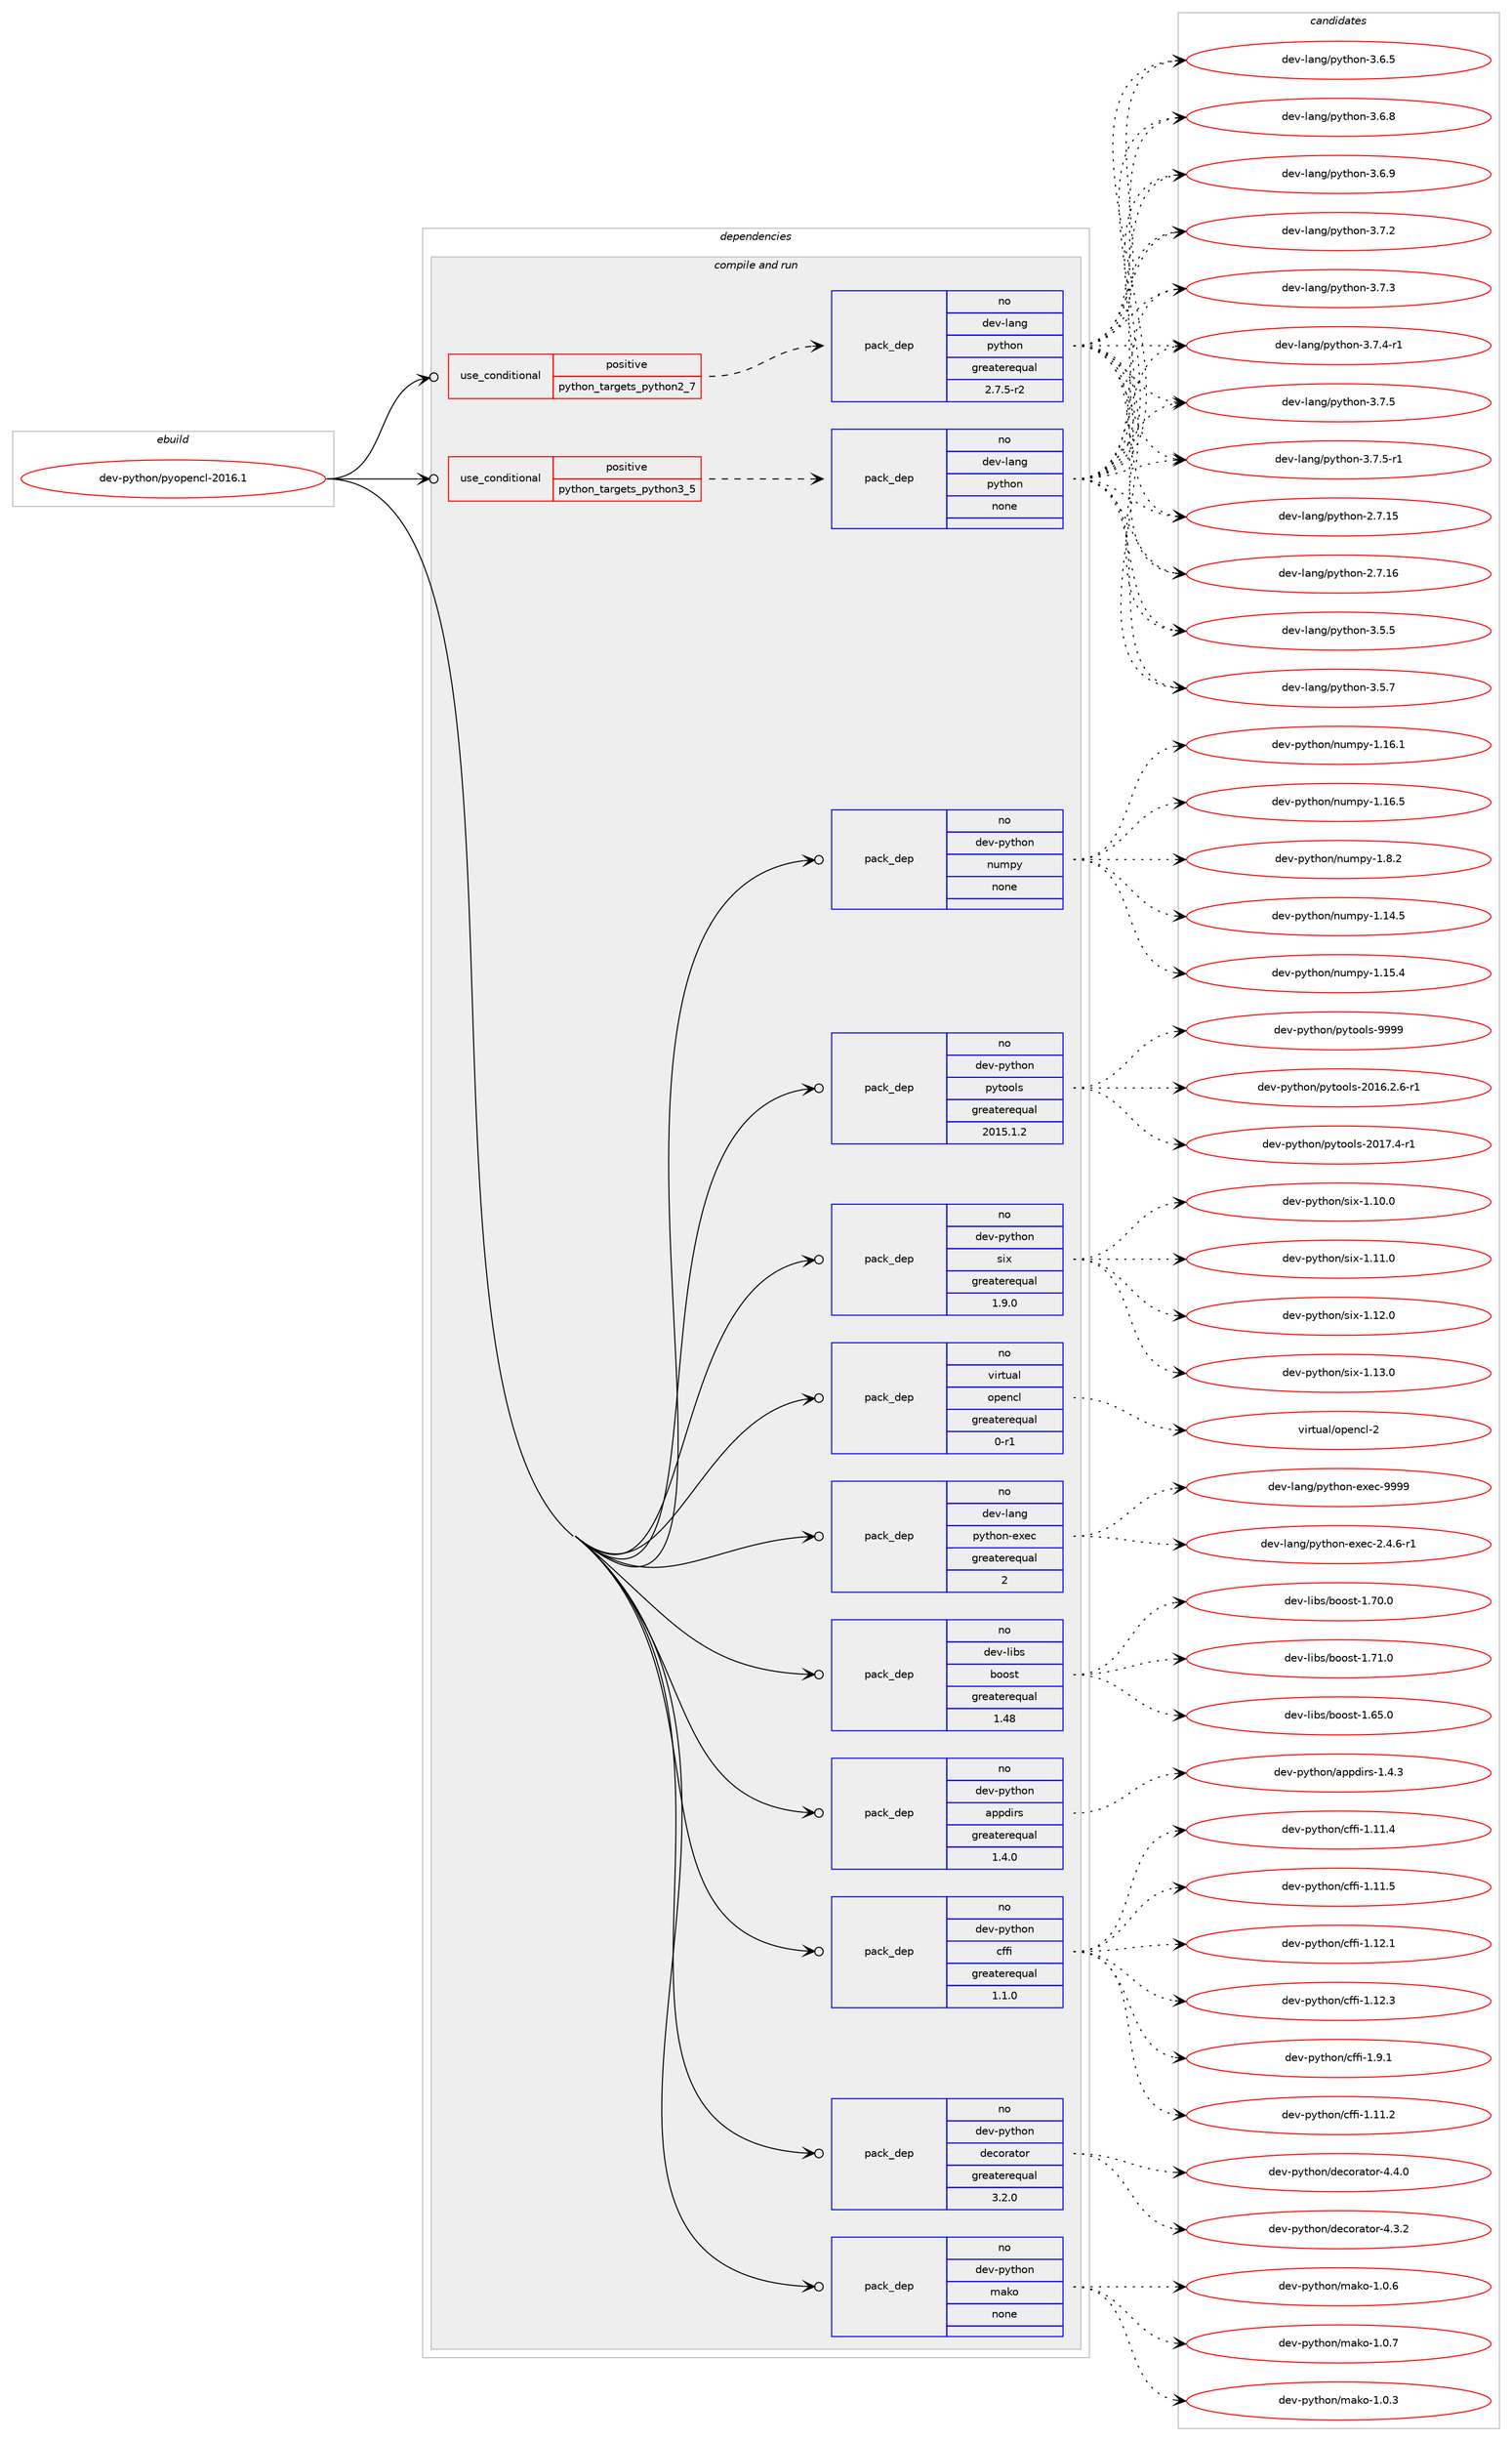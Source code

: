 digraph prolog {

# *************
# Graph options
# *************

newrank=true;
concentrate=true;
compound=true;
graph [rankdir=LR,fontname=Helvetica,fontsize=10,ranksep=1.5];#, ranksep=2.5, nodesep=0.2];
edge  [arrowhead=vee];
node  [fontname=Helvetica,fontsize=10];

# **********
# The ebuild
# **********

subgraph cluster_leftcol {
color=gray;
rank=same;
label=<<i>ebuild</i>>;
id [label="dev-python/pyopencl-2016.1", color=red, width=4, href="../dev-python/pyopencl-2016.1.svg"];
}

# ****************
# The dependencies
# ****************

subgraph cluster_midcol {
color=gray;
label=<<i>dependencies</i>>;
subgraph cluster_compile {
fillcolor="#eeeeee";
style=filled;
label=<<i>compile</i>>;
}
subgraph cluster_compileandrun {
fillcolor="#eeeeee";
style=filled;
label=<<i>compile and run</i>>;
subgraph cond146377 {
dependency627334 [label=<<TABLE BORDER="0" CELLBORDER="1" CELLSPACING="0" CELLPADDING="4"><TR><TD ROWSPAN="3" CELLPADDING="10">use_conditional</TD></TR><TR><TD>positive</TD></TR><TR><TD>python_targets_python2_7</TD></TR></TABLE>>, shape=none, color=red];
subgraph pack469108 {
dependency627335 [label=<<TABLE BORDER="0" CELLBORDER="1" CELLSPACING="0" CELLPADDING="4" WIDTH="220"><TR><TD ROWSPAN="6" CELLPADDING="30">pack_dep</TD></TR><TR><TD WIDTH="110">no</TD></TR><TR><TD>dev-lang</TD></TR><TR><TD>python</TD></TR><TR><TD>greaterequal</TD></TR><TR><TD>2.7.5-r2</TD></TR></TABLE>>, shape=none, color=blue];
}
dependency627334:e -> dependency627335:w [weight=20,style="dashed",arrowhead="vee"];
}
id:e -> dependency627334:w [weight=20,style="solid",arrowhead="odotvee"];
subgraph cond146378 {
dependency627336 [label=<<TABLE BORDER="0" CELLBORDER="1" CELLSPACING="0" CELLPADDING="4"><TR><TD ROWSPAN="3" CELLPADDING="10">use_conditional</TD></TR><TR><TD>positive</TD></TR><TR><TD>python_targets_python3_5</TD></TR></TABLE>>, shape=none, color=red];
subgraph pack469109 {
dependency627337 [label=<<TABLE BORDER="0" CELLBORDER="1" CELLSPACING="0" CELLPADDING="4" WIDTH="220"><TR><TD ROWSPAN="6" CELLPADDING="30">pack_dep</TD></TR><TR><TD WIDTH="110">no</TD></TR><TR><TD>dev-lang</TD></TR><TR><TD>python</TD></TR><TR><TD>none</TD></TR><TR><TD></TD></TR></TABLE>>, shape=none, color=blue];
}
dependency627336:e -> dependency627337:w [weight=20,style="dashed",arrowhead="vee"];
}
id:e -> dependency627336:w [weight=20,style="solid",arrowhead="odotvee"];
subgraph pack469110 {
dependency627338 [label=<<TABLE BORDER="0" CELLBORDER="1" CELLSPACING="0" CELLPADDING="4" WIDTH="220"><TR><TD ROWSPAN="6" CELLPADDING="30">pack_dep</TD></TR><TR><TD WIDTH="110">no</TD></TR><TR><TD>dev-lang</TD></TR><TR><TD>python-exec</TD></TR><TR><TD>greaterequal</TD></TR><TR><TD>2</TD></TR></TABLE>>, shape=none, color=blue];
}
id:e -> dependency627338:w [weight=20,style="solid",arrowhead="odotvee"];
subgraph pack469111 {
dependency627339 [label=<<TABLE BORDER="0" CELLBORDER="1" CELLSPACING="0" CELLPADDING="4" WIDTH="220"><TR><TD ROWSPAN="6" CELLPADDING="30">pack_dep</TD></TR><TR><TD WIDTH="110">no</TD></TR><TR><TD>dev-libs</TD></TR><TR><TD>boost</TD></TR><TR><TD>greaterequal</TD></TR><TR><TD>1.48</TD></TR></TABLE>>, shape=none, color=blue];
}
id:e -> dependency627339:w [weight=20,style="solid",arrowhead="odotvee"];
subgraph pack469112 {
dependency627340 [label=<<TABLE BORDER="0" CELLBORDER="1" CELLSPACING="0" CELLPADDING="4" WIDTH="220"><TR><TD ROWSPAN="6" CELLPADDING="30">pack_dep</TD></TR><TR><TD WIDTH="110">no</TD></TR><TR><TD>dev-python</TD></TR><TR><TD>appdirs</TD></TR><TR><TD>greaterequal</TD></TR><TR><TD>1.4.0</TD></TR></TABLE>>, shape=none, color=blue];
}
id:e -> dependency627340:w [weight=20,style="solid",arrowhead="odotvee"];
subgraph pack469113 {
dependency627341 [label=<<TABLE BORDER="0" CELLBORDER="1" CELLSPACING="0" CELLPADDING="4" WIDTH="220"><TR><TD ROWSPAN="6" CELLPADDING="30">pack_dep</TD></TR><TR><TD WIDTH="110">no</TD></TR><TR><TD>dev-python</TD></TR><TR><TD>cffi</TD></TR><TR><TD>greaterequal</TD></TR><TR><TD>1.1.0</TD></TR></TABLE>>, shape=none, color=blue];
}
id:e -> dependency627341:w [weight=20,style="solid",arrowhead="odotvee"];
subgraph pack469114 {
dependency627342 [label=<<TABLE BORDER="0" CELLBORDER="1" CELLSPACING="0" CELLPADDING="4" WIDTH="220"><TR><TD ROWSPAN="6" CELLPADDING="30">pack_dep</TD></TR><TR><TD WIDTH="110">no</TD></TR><TR><TD>dev-python</TD></TR><TR><TD>decorator</TD></TR><TR><TD>greaterequal</TD></TR><TR><TD>3.2.0</TD></TR></TABLE>>, shape=none, color=blue];
}
id:e -> dependency627342:w [weight=20,style="solid",arrowhead="odotvee"];
subgraph pack469115 {
dependency627343 [label=<<TABLE BORDER="0" CELLBORDER="1" CELLSPACING="0" CELLPADDING="4" WIDTH="220"><TR><TD ROWSPAN="6" CELLPADDING="30">pack_dep</TD></TR><TR><TD WIDTH="110">no</TD></TR><TR><TD>dev-python</TD></TR><TR><TD>mako</TD></TR><TR><TD>none</TD></TR><TR><TD></TD></TR></TABLE>>, shape=none, color=blue];
}
id:e -> dependency627343:w [weight=20,style="solid",arrowhead="odotvee"];
subgraph pack469116 {
dependency627344 [label=<<TABLE BORDER="0" CELLBORDER="1" CELLSPACING="0" CELLPADDING="4" WIDTH="220"><TR><TD ROWSPAN="6" CELLPADDING="30">pack_dep</TD></TR><TR><TD WIDTH="110">no</TD></TR><TR><TD>dev-python</TD></TR><TR><TD>numpy</TD></TR><TR><TD>none</TD></TR><TR><TD></TD></TR></TABLE>>, shape=none, color=blue];
}
id:e -> dependency627344:w [weight=20,style="solid",arrowhead="odotvee"];
subgraph pack469117 {
dependency627345 [label=<<TABLE BORDER="0" CELLBORDER="1" CELLSPACING="0" CELLPADDING="4" WIDTH="220"><TR><TD ROWSPAN="6" CELLPADDING="30">pack_dep</TD></TR><TR><TD WIDTH="110">no</TD></TR><TR><TD>dev-python</TD></TR><TR><TD>pytools</TD></TR><TR><TD>greaterequal</TD></TR><TR><TD>2015.1.2</TD></TR></TABLE>>, shape=none, color=blue];
}
id:e -> dependency627345:w [weight=20,style="solid",arrowhead="odotvee"];
subgraph pack469118 {
dependency627346 [label=<<TABLE BORDER="0" CELLBORDER="1" CELLSPACING="0" CELLPADDING="4" WIDTH="220"><TR><TD ROWSPAN="6" CELLPADDING="30">pack_dep</TD></TR><TR><TD WIDTH="110">no</TD></TR><TR><TD>dev-python</TD></TR><TR><TD>six</TD></TR><TR><TD>greaterequal</TD></TR><TR><TD>1.9.0</TD></TR></TABLE>>, shape=none, color=blue];
}
id:e -> dependency627346:w [weight=20,style="solid",arrowhead="odotvee"];
subgraph pack469119 {
dependency627347 [label=<<TABLE BORDER="0" CELLBORDER="1" CELLSPACING="0" CELLPADDING="4" WIDTH="220"><TR><TD ROWSPAN="6" CELLPADDING="30">pack_dep</TD></TR><TR><TD WIDTH="110">no</TD></TR><TR><TD>virtual</TD></TR><TR><TD>opencl</TD></TR><TR><TD>greaterequal</TD></TR><TR><TD>0-r1</TD></TR></TABLE>>, shape=none, color=blue];
}
id:e -> dependency627347:w [weight=20,style="solid",arrowhead="odotvee"];
}
subgraph cluster_run {
fillcolor="#eeeeee";
style=filled;
label=<<i>run</i>>;
}
}

# **************
# The candidates
# **************

subgraph cluster_choices {
rank=same;
color=gray;
label=<<i>candidates</i>>;

subgraph choice469108 {
color=black;
nodesep=1;
choice10010111845108971101034711212111610411111045504655464953 [label="dev-lang/python-2.7.15", color=red, width=4,href="../dev-lang/python-2.7.15.svg"];
choice10010111845108971101034711212111610411111045504655464954 [label="dev-lang/python-2.7.16", color=red, width=4,href="../dev-lang/python-2.7.16.svg"];
choice100101118451089711010347112121116104111110455146534653 [label="dev-lang/python-3.5.5", color=red, width=4,href="../dev-lang/python-3.5.5.svg"];
choice100101118451089711010347112121116104111110455146534655 [label="dev-lang/python-3.5.7", color=red, width=4,href="../dev-lang/python-3.5.7.svg"];
choice100101118451089711010347112121116104111110455146544653 [label="dev-lang/python-3.6.5", color=red, width=4,href="../dev-lang/python-3.6.5.svg"];
choice100101118451089711010347112121116104111110455146544656 [label="dev-lang/python-3.6.8", color=red, width=4,href="../dev-lang/python-3.6.8.svg"];
choice100101118451089711010347112121116104111110455146544657 [label="dev-lang/python-3.6.9", color=red, width=4,href="../dev-lang/python-3.6.9.svg"];
choice100101118451089711010347112121116104111110455146554650 [label="dev-lang/python-3.7.2", color=red, width=4,href="../dev-lang/python-3.7.2.svg"];
choice100101118451089711010347112121116104111110455146554651 [label="dev-lang/python-3.7.3", color=red, width=4,href="../dev-lang/python-3.7.3.svg"];
choice1001011184510897110103471121211161041111104551465546524511449 [label="dev-lang/python-3.7.4-r1", color=red, width=4,href="../dev-lang/python-3.7.4-r1.svg"];
choice100101118451089711010347112121116104111110455146554653 [label="dev-lang/python-3.7.5", color=red, width=4,href="../dev-lang/python-3.7.5.svg"];
choice1001011184510897110103471121211161041111104551465546534511449 [label="dev-lang/python-3.7.5-r1", color=red, width=4,href="../dev-lang/python-3.7.5-r1.svg"];
dependency627335:e -> choice10010111845108971101034711212111610411111045504655464953:w [style=dotted,weight="100"];
dependency627335:e -> choice10010111845108971101034711212111610411111045504655464954:w [style=dotted,weight="100"];
dependency627335:e -> choice100101118451089711010347112121116104111110455146534653:w [style=dotted,weight="100"];
dependency627335:e -> choice100101118451089711010347112121116104111110455146534655:w [style=dotted,weight="100"];
dependency627335:e -> choice100101118451089711010347112121116104111110455146544653:w [style=dotted,weight="100"];
dependency627335:e -> choice100101118451089711010347112121116104111110455146544656:w [style=dotted,weight="100"];
dependency627335:e -> choice100101118451089711010347112121116104111110455146544657:w [style=dotted,weight="100"];
dependency627335:e -> choice100101118451089711010347112121116104111110455146554650:w [style=dotted,weight="100"];
dependency627335:e -> choice100101118451089711010347112121116104111110455146554651:w [style=dotted,weight="100"];
dependency627335:e -> choice1001011184510897110103471121211161041111104551465546524511449:w [style=dotted,weight="100"];
dependency627335:e -> choice100101118451089711010347112121116104111110455146554653:w [style=dotted,weight="100"];
dependency627335:e -> choice1001011184510897110103471121211161041111104551465546534511449:w [style=dotted,weight="100"];
}
subgraph choice469109 {
color=black;
nodesep=1;
choice10010111845108971101034711212111610411111045504655464953 [label="dev-lang/python-2.7.15", color=red, width=4,href="../dev-lang/python-2.7.15.svg"];
choice10010111845108971101034711212111610411111045504655464954 [label="dev-lang/python-2.7.16", color=red, width=4,href="../dev-lang/python-2.7.16.svg"];
choice100101118451089711010347112121116104111110455146534653 [label="dev-lang/python-3.5.5", color=red, width=4,href="../dev-lang/python-3.5.5.svg"];
choice100101118451089711010347112121116104111110455146534655 [label="dev-lang/python-3.5.7", color=red, width=4,href="../dev-lang/python-3.5.7.svg"];
choice100101118451089711010347112121116104111110455146544653 [label="dev-lang/python-3.6.5", color=red, width=4,href="../dev-lang/python-3.6.5.svg"];
choice100101118451089711010347112121116104111110455146544656 [label="dev-lang/python-3.6.8", color=red, width=4,href="../dev-lang/python-3.6.8.svg"];
choice100101118451089711010347112121116104111110455146544657 [label="dev-lang/python-3.6.9", color=red, width=4,href="../dev-lang/python-3.6.9.svg"];
choice100101118451089711010347112121116104111110455146554650 [label="dev-lang/python-3.7.2", color=red, width=4,href="../dev-lang/python-3.7.2.svg"];
choice100101118451089711010347112121116104111110455146554651 [label="dev-lang/python-3.7.3", color=red, width=4,href="../dev-lang/python-3.7.3.svg"];
choice1001011184510897110103471121211161041111104551465546524511449 [label="dev-lang/python-3.7.4-r1", color=red, width=4,href="../dev-lang/python-3.7.4-r1.svg"];
choice100101118451089711010347112121116104111110455146554653 [label="dev-lang/python-3.7.5", color=red, width=4,href="../dev-lang/python-3.7.5.svg"];
choice1001011184510897110103471121211161041111104551465546534511449 [label="dev-lang/python-3.7.5-r1", color=red, width=4,href="../dev-lang/python-3.7.5-r1.svg"];
dependency627337:e -> choice10010111845108971101034711212111610411111045504655464953:w [style=dotted,weight="100"];
dependency627337:e -> choice10010111845108971101034711212111610411111045504655464954:w [style=dotted,weight="100"];
dependency627337:e -> choice100101118451089711010347112121116104111110455146534653:w [style=dotted,weight="100"];
dependency627337:e -> choice100101118451089711010347112121116104111110455146534655:w [style=dotted,weight="100"];
dependency627337:e -> choice100101118451089711010347112121116104111110455146544653:w [style=dotted,weight="100"];
dependency627337:e -> choice100101118451089711010347112121116104111110455146544656:w [style=dotted,weight="100"];
dependency627337:e -> choice100101118451089711010347112121116104111110455146544657:w [style=dotted,weight="100"];
dependency627337:e -> choice100101118451089711010347112121116104111110455146554650:w [style=dotted,weight="100"];
dependency627337:e -> choice100101118451089711010347112121116104111110455146554651:w [style=dotted,weight="100"];
dependency627337:e -> choice1001011184510897110103471121211161041111104551465546524511449:w [style=dotted,weight="100"];
dependency627337:e -> choice100101118451089711010347112121116104111110455146554653:w [style=dotted,weight="100"];
dependency627337:e -> choice1001011184510897110103471121211161041111104551465546534511449:w [style=dotted,weight="100"];
}
subgraph choice469110 {
color=black;
nodesep=1;
choice10010111845108971101034711212111610411111045101120101994550465246544511449 [label="dev-lang/python-exec-2.4.6-r1", color=red, width=4,href="../dev-lang/python-exec-2.4.6-r1.svg"];
choice10010111845108971101034711212111610411111045101120101994557575757 [label="dev-lang/python-exec-9999", color=red, width=4,href="../dev-lang/python-exec-9999.svg"];
dependency627338:e -> choice10010111845108971101034711212111610411111045101120101994550465246544511449:w [style=dotted,weight="100"];
dependency627338:e -> choice10010111845108971101034711212111610411111045101120101994557575757:w [style=dotted,weight="100"];
}
subgraph choice469111 {
color=black;
nodesep=1;
choice1001011184510810598115479811111111511645494654534648 [label="dev-libs/boost-1.65.0", color=red, width=4,href="../dev-libs/boost-1.65.0.svg"];
choice1001011184510810598115479811111111511645494655484648 [label="dev-libs/boost-1.70.0", color=red, width=4,href="../dev-libs/boost-1.70.0.svg"];
choice1001011184510810598115479811111111511645494655494648 [label="dev-libs/boost-1.71.0", color=red, width=4,href="../dev-libs/boost-1.71.0.svg"];
dependency627339:e -> choice1001011184510810598115479811111111511645494654534648:w [style=dotted,weight="100"];
dependency627339:e -> choice1001011184510810598115479811111111511645494655484648:w [style=dotted,weight="100"];
dependency627339:e -> choice1001011184510810598115479811111111511645494655494648:w [style=dotted,weight="100"];
}
subgraph choice469112 {
color=black;
nodesep=1;
choice100101118451121211161041111104797112112100105114115454946524651 [label="dev-python/appdirs-1.4.3", color=red, width=4,href="../dev-python/appdirs-1.4.3.svg"];
dependency627340:e -> choice100101118451121211161041111104797112112100105114115454946524651:w [style=dotted,weight="100"];
}
subgraph choice469113 {
color=black;
nodesep=1;
choice10010111845112121116104111110479910210210545494649494650 [label="dev-python/cffi-1.11.2", color=red, width=4,href="../dev-python/cffi-1.11.2.svg"];
choice10010111845112121116104111110479910210210545494649494652 [label="dev-python/cffi-1.11.4", color=red, width=4,href="../dev-python/cffi-1.11.4.svg"];
choice10010111845112121116104111110479910210210545494649494653 [label="dev-python/cffi-1.11.5", color=red, width=4,href="../dev-python/cffi-1.11.5.svg"];
choice10010111845112121116104111110479910210210545494649504649 [label="dev-python/cffi-1.12.1", color=red, width=4,href="../dev-python/cffi-1.12.1.svg"];
choice10010111845112121116104111110479910210210545494649504651 [label="dev-python/cffi-1.12.3", color=red, width=4,href="../dev-python/cffi-1.12.3.svg"];
choice100101118451121211161041111104799102102105454946574649 [label="dev-python/cffi-1.9.1", color=red, width=4,href="../dev-python/cffi-1.9.1.svg"];
dependency627341:e -> choice10010111845112121116104111110479910210210545494649494650:w [style=dotted,weight="100"];
dependency627341:e -> choice10010111845112121116104111110479910210210545494649494652:w [style=dotted,weight="100"];
dependency627341:e -> choice10010111845112121116104111110479910210210545494649494653:w [style=dotted,weight="100"];
dependency627341:e -> choice10010111845112121116104111110479910210210545494649504649:w [style=dotted,weight="100"];
dependency627341:e -> choice10010111845112121116104111110479910210210545494649504651:w [style=dotted,weight="100"];
dependency627341:e -> choice100101118451121211161041111104799102102105454946574649:w [style=dotted,weight="100"];
}
subgraph choice469114 {
color=black;
nodesep=1;
choice10010111845112121116104111110471001019911111497116111114455246514650 [label="dev-python/decorator-4.3.2", color=red, width=4,href="../dev-python/decorator-4.3.2.svg"];
choice10010111845112121116104111110471001019911111497116111114455246524648 [label="dev-python/decorator-4.4.0", color=red, width=4,href="../dev-python/decorator-4.4.0.svg"];
dependency627342:e -> choice10010111845112121116104111110471001019911111497116111114455246514650:w [style=dotted,weight="100"];
dependency627342:e -> choice10010111845112121116104111110471001019911111497116111114455246524648:w [style=dotted,weight="100"];
}
subgraph choice469115 {
color=black;
nodesep=1;
choice100101118451121211161041111104710997107111454946484651 [label="dev-python/mako-1.0.3", color=red, width=4,href="../dev-python/mako-1.0.3.svg"];
choice100101118451121211161041111104710997107111454946484654 [label="dev-python/mako-1.0.6", color=red, width=4,href="../dev-python/mako-1.0.6.svg"];
choice100101118451121211161041111104710997107111454946484655 [label="dev-python/mako-1.0.7", color=red, width=4,href="../dev-python/mako-1.0.7.svg"];
dependency627343:e -> choice100101118451121211161041111104710997107111454946484651:w [style=dotted,weight="100"];
dependency627343:e -> choice100101118451121211161041111104710997107111454946484654:w [style=dotted,weight="100"];
dependency627343:e -> choice100101118451121211161041111104710997107111454946484655:w [style=dotted,weight="100"];
}
subgraph choice469116 {
color=black;
nodesep=1;
choice100101118451121211161041111104711011710911212145494649524653 [label="dev-python/numpy-1.14.5", color=red, width=4,href="../dev-python/numpy-1.14.5.svg"];
choice100101118451121211161041111104711011710911212145494649534652 [label="dev-python/numpy-1.15.4", color=red, width=4,href="../dev-python/numpy-1.15.4.svg"];
choice100101118451121211161041111104711011710911212145494649544649 [label="dev-python/numpy-1.16.1", color=red, width=4,href="../dev-python/numpy-1.16.1.svg"];
choice100101118451121211161041111104711011710911212145494649544653 [label="dev-python/numpy-1.16.5", color=red, width=4,href="../dev-python/numpy-1.16.5.svg"];
choice1001011184511212111610411111047110117109112121454946564650 [label="dev-python/numpy-1.8.2", color=red, width=4,href="../dev-python/numpy-1.8.2.svg"];
dependency627344:e -> choice100101118451121211161041111104711011710911212145494649524653:w [style=dotted,weight="100"];
dependency627344:e -> choice100101118451121211161041111104711011710911212145494649534652:w [style=dotted,weight="100"];
dependency627344:e -> choice100101118451121211161041111104711011710911212145494649544649:w [style=dotted,weight="100"];
dependency627344:e -> choice100101118451121211161041111104711011710911212145494649544653:w [style=dotted,weight="100"];
dependency627344:e -> choice1001011184511212111610411111047110117109112121454946564650:w [style=dotted,weight="100"];
}
subgraph choice469117 {
color=black;
nodesep=1;
choice10010111845112121116104111110471121211161111111081154550484954465046544511449 [label="dev-python/pytools-2016.2.6-r1", color=red, width=4,href="../dev-python/pytools-2016.2.6-r1.svg"];
choice1001011184511212111610411111047112121116111111108115455048495546524511449 [label="dev-python/pytools-2017.4-r1", color=red, width=4,href="../dev-python/pytools-2017.4-r1.svg"];
choice10010111845112121116104111110471121211161111111081154557575757 [label="dev-python/pytools-9999", color=red, width=4,href="../dev-python/pytools-9999.svg"];
dependency627345:e -> choice10010111845112121116104111110471121211161111111081154550484954465046544511449:w [style=dotted,weight="100"];
dependency627345:e -> choice1001011184511212111610411111047112121116111111108115455048495546524511449:w [style=dotted,weight="100"];
dependency627345:e -> choice10010111845112121116104111110471121211161111111081154557575757:w [style=dotted,weight="100"];
}
subgraph choice469118 {
color=black;
nodesep=1;
choice100101118451121211161041111104711510512045494649484648 [label="dev-python/six-1.10.0", color=red, width=4,href="../dev-python/six-1.10.0.svg"];
choice100101118451121211161041111104711510512045494649494648 [label="dev-python/six-1.11.0", color=red, width=4,href="../dev-python/six-1.11.0.svg"];
choice100101118451121211161041111104711510512045494649504648 [label="dev-python/six-1.12.0", color=red, width=4,href="../dev-python/six-1.12.0.svg"];
choice100101118451121211161041111104711510512045494649514648 [label="dev-python/six-1.13.0", color=red, width=4,href="../dev-python/six-1.13.0.svg"];
dependency627346:e -> choice100101118451121211161041111104711510512045494649484648:w [style=dotted,weight="100"];
dependency627346:e -> choice100101118451121211161041111104711510512045494649494648:w [style=dotted,weight="100"];
dependency627346:e -> choice100101118451121211161041111104711510512045494649504648:w [style=dotted,weight="100"];
dependency627346:e -> choice100101118451121211161041111104711510512045494649514648:w [style=dotted,weight="100"];
}
subgraph choice469119 {
color=black;
nodesep=1;
choice1181051141161179710847111112101110991084550 [label="virtual/opencl-2", color=red, width=4,href="../virtual/opencl-2.svg"];
dependency627347:e -> choice1181051141161179710847111112101110991084550:w [style=dotted,weight="100"];
}
}

}
